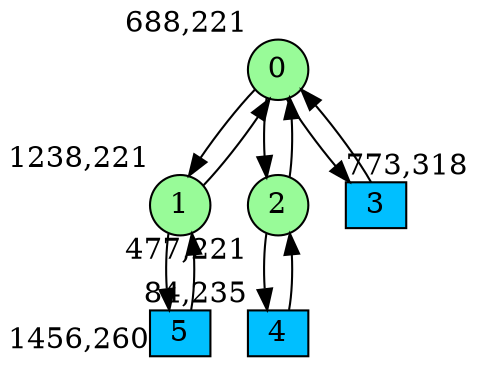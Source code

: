digraph G {
graph [bgcolor=white]
node [shape=circle, style = filled, fillcolor=white,fixedsize=true, width=0.4, height=0.3 ]
0[xlabel="688,221", pos = "9.4375,1.51563!", fillcolor=palegreen ];
1[xlabel="1238,221", pos = "18.0313,1.51563!", fillcolor=palegreen ];
2[xlabel="477,221", pos = "6.14063,1.51563!", fillcolor=palegreen ];
3[xlabel="773,318", pos = "10.7656,0!", fillcolor=deepskyblue, shape=box ];
4[xlabel="84,235", pos = "0,1.29688!", fillcolor=deepskyblue, shape=box ];
5[xlabel="1456,260", pos = "21.4375,0.90625!", fillcolor=deepskyblue, shape=box ];
0->1 ;
0->2 ;
0->3 ;
1->0 ;
1->5 ;
2->0 ;
2->4 ;
3->0 ;
4->2 ;
5->1 ;
}
